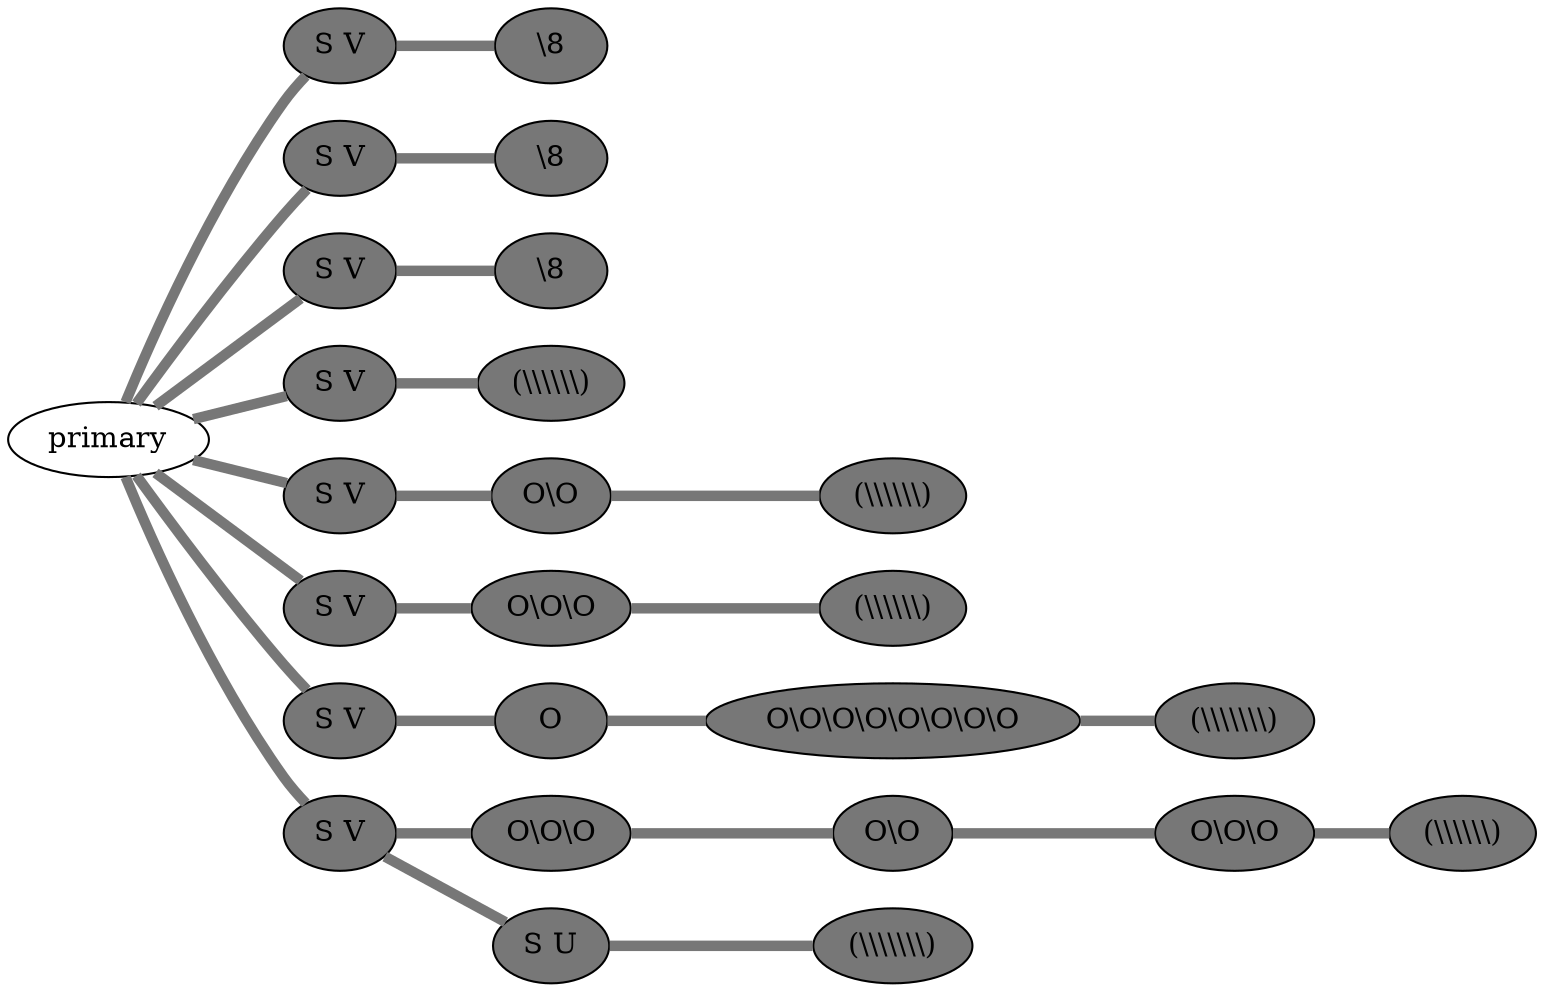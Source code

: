 graph {
 graph [rankdir=LR]
"1" [qtype="pendant_node", pendant_colors="#777777", pendant_ply="S", pendant_attach="V", pendant_length="90", label="S V", style=filled, fillcolor="#777777"]
"primary" -- "1" [qtype="pendant_link",penwidth=5,color="#777777"]
"1:0" [qtype="knot_node", knot_value="1", knot_type="E", knot_position="35.0", knot_spin="Z", label="\\8", style=filled, fillcolor="#777777"]
"1" -- "1:0" [qtype="knot_link",penwidth=5,color="#777777"]
"2" [qtype="pendant_node", pendant_colors="#777777", pendant_ply="S", pendant_attach="V", pendant_length="85", label="S V", style=filled, fillcolor="#777777"]
"primary" -- "2" [qtype="pendant_link",penwidth=5,color="#777777"]
"2:0" [qtype="knot_node", knot_value="1", knot_type="E", knot_position="35.0", knot_spin="Z", label="\\8", style=filled, fillcolor="#777777"]
"2" -- "2:0" [qtype="knot_link",penwidth=5,color="#777777"]
"3" [qtype="pendant_node", pendant_colors="#777777", pendant_ply="S", pendant_attach="V", pendant_length="87", label="S V", style=filled, fillcolor="#777777"]
"primary" -- "3" [qtype="pendant_link",penwidth=5,color="#777777"]
"3:0" [qtype="knot_node", knot_value="1", knot_type="E", knot_position="35.5", knot_spin="Z", label="\\8", style=filled, fillcolor="#777777"]
"3" -- "3:0" [qtype="knot_link",penwidth=5,color="#777777"]
"4" [qtype="pendant_node", pendant_colors="#777777", pendant_ply="S", pendant_attach="V", pendant_length="85", label="S V", style=filled, fillcolor="#777777"]
"primary" -- "4" [qtype="pendant_link",penwidth=5,color="#777777"]
"4:0" [qtype="knot_node", knot_value="6", knot_type="L", knot_position="35.0", knot_spin="Z", label="(\\\\\\\\\\\\)", style=filled, fillcolor="#777777"]
"4" -- "4:0" [qtype="knot_link",penwidth=5,color="#777777"]
"5" [qtype="pendant_node", pendant_colors="#777777", pendant_ply="S", pendant_attach="V", pendant_length="89", label="S V", style=filled, fillcolor="#777777"]
"primary" -- "5" [qtype="pendant_link",penwidth=5,color="#777777"]
"5:0" [qtype="knot_node", knot_value="2", knot_type="S", knot_position="25.0", knot_spin="Z", label="O\\O", style=filled, fillcolor="#777777"]
"5" -- "5:0" [qtype="knot_link",penwidth=5,color="#777777"]
"5:1" [qtype="knot_node", knot_value="6", knot_type="L", knot_position="34.0", knot_spin="Z", label="(\\\\\\\\\\\\)", style=filled, fillcolor="#777777"]
"5:0" -- "5:1" [qtype="knot_link",penwidth=5,color="#777777"]
"6" [qtype="pendant_node", pendant_colors="#777777", pendant_ply="S", pendant_attach="V", pendant_length="78", label="S V", style=filled, fillcolor="#777777"]
"primary" -- "6" [qtype="pendant_link",penwidth=5,color="#777777"]
"6:0" [qtype="knot_node", knot_value="3", knot_type="S", knot_position="25.0", knot_spin="Z", label="O\\O\\O", style=filled, fillcolor="#777777"]
"6" -- "6:0" [qtype="knot_link",penwidth=5,color="#777777"]
"6:1" [qtype="knot_node", knot_value="6", knot_type="L", knot_position="33.5", knot_spin="Z", label="(\\\\\\\\\\\\)", style=filled, fillcolor="#777777"]
"6:0" -- "6:1" [qtype="knot_link",penwidth=5,color="#777777"]
"7" [qtype="pendant_node", pendant_colors="#777777", pendant_ply="S", pendant_attach="V", pendant_length="68", label="S V", style=filled, fillcolor="#777777"]
"primary" -- "7" [qtype="pendant_link",penwidth=5,color="#777777"]
"7:0" [qtype="knot_node", knot_value="1", knot_type="S", knot_position="16.0", knot_spin="Z", label="O", style=filled, fillcolor="#777777"]
"7" -- "7:0" [qtype="knot_link",penwidth=5,color="#777777"]
"7:1" [qtype="knot_node", knot_value="8", knot_type="S", knot_position="25.5", knot_spin="Z", label="O\\O\\O\\O\\O\\O\\O\\O", style=filled, fillcolor="#777777"]
"7:0" -- "7:1" [qtype="knot_link",penwidth=5,color="#777777"]
"7:2" [qtype="knot_node", knot_value="7", knot_type="L", knot_position="33.0", knot_spin="Z", label="(\\\\\\\\\\\\\\)", style=filled, fillcolor="#777777"]
"7:1" -- "7:2" [qtype="knot_link",penwidth=5,color="#777777"]
"8" [qtype="pendant_node", pendant_colors="#777777", pendant_ply="S", pendant_attach="V", pendant_length="87", label="S V", style=filled, fillcolor="#777777"]
"primary" -- "8" [qtype="pendant_link",penwidth=5,color="#777777"]
"8:0" [qtype="knot_node", knot_value="3", knot_type="S", knot_position="7.5", knot_spin="Z", label="O\\O\\O", style=filled, fillcolor="#777777"]
"8" -- "8:0" [qtype="knot_link",penwidth=5,color="#777777"]
"8:1" [qtype="knot_node", knot_value="2", knot_type="S", knot_position="16.5", knot_spin="Z", label="O\\O", style=filled, fillcolor="#777777"]
"8:0" -- "8:1" [qtype="knot_link",penwidth=5,color="#777777"]
"8:2" [qtype="knot_node", knot_value="3", knot_type="S", knot_position="25.0", knot_spin="Z", label="O\\O\\O", style=filled, fillcolor="#777777"]
"8:1" -- "8:2" [qtype="knot_link",penwidth=5,color="#777777"]
"8:3" [qtype="knot_node", knot_value="6", knot_type="L", knot_position="33.5", knot_spin="Z", label="(\\\\\\\\\\\\)", style=filled, fillcolor="#777777"]
"8:2" -- "8:3" [qtype="knot_link",penwidth=5,color="#777777"]
"8s1" [qtype="pendant_node", pendant_colors="#777777", pendant_ply="S", pendant_attach="U", pendant_length="70", label="S U", style=filled, fillcolor="#777777"]
"8" -- "8s1" [qtype="pendant_link",penwidth=5,color="#777777"]
"8s1:0" [qtype="knot_node", knot_value="7", knot_type="L", knot_position="32.0", knot_spin="Z", label="(\\\\\\\\\\\\\\)", style=filled, fillcolor="#777777"]
"8s1" -- "8s1:0" [qtype="knot_link",penwidth=5,color="#777777"]
}
